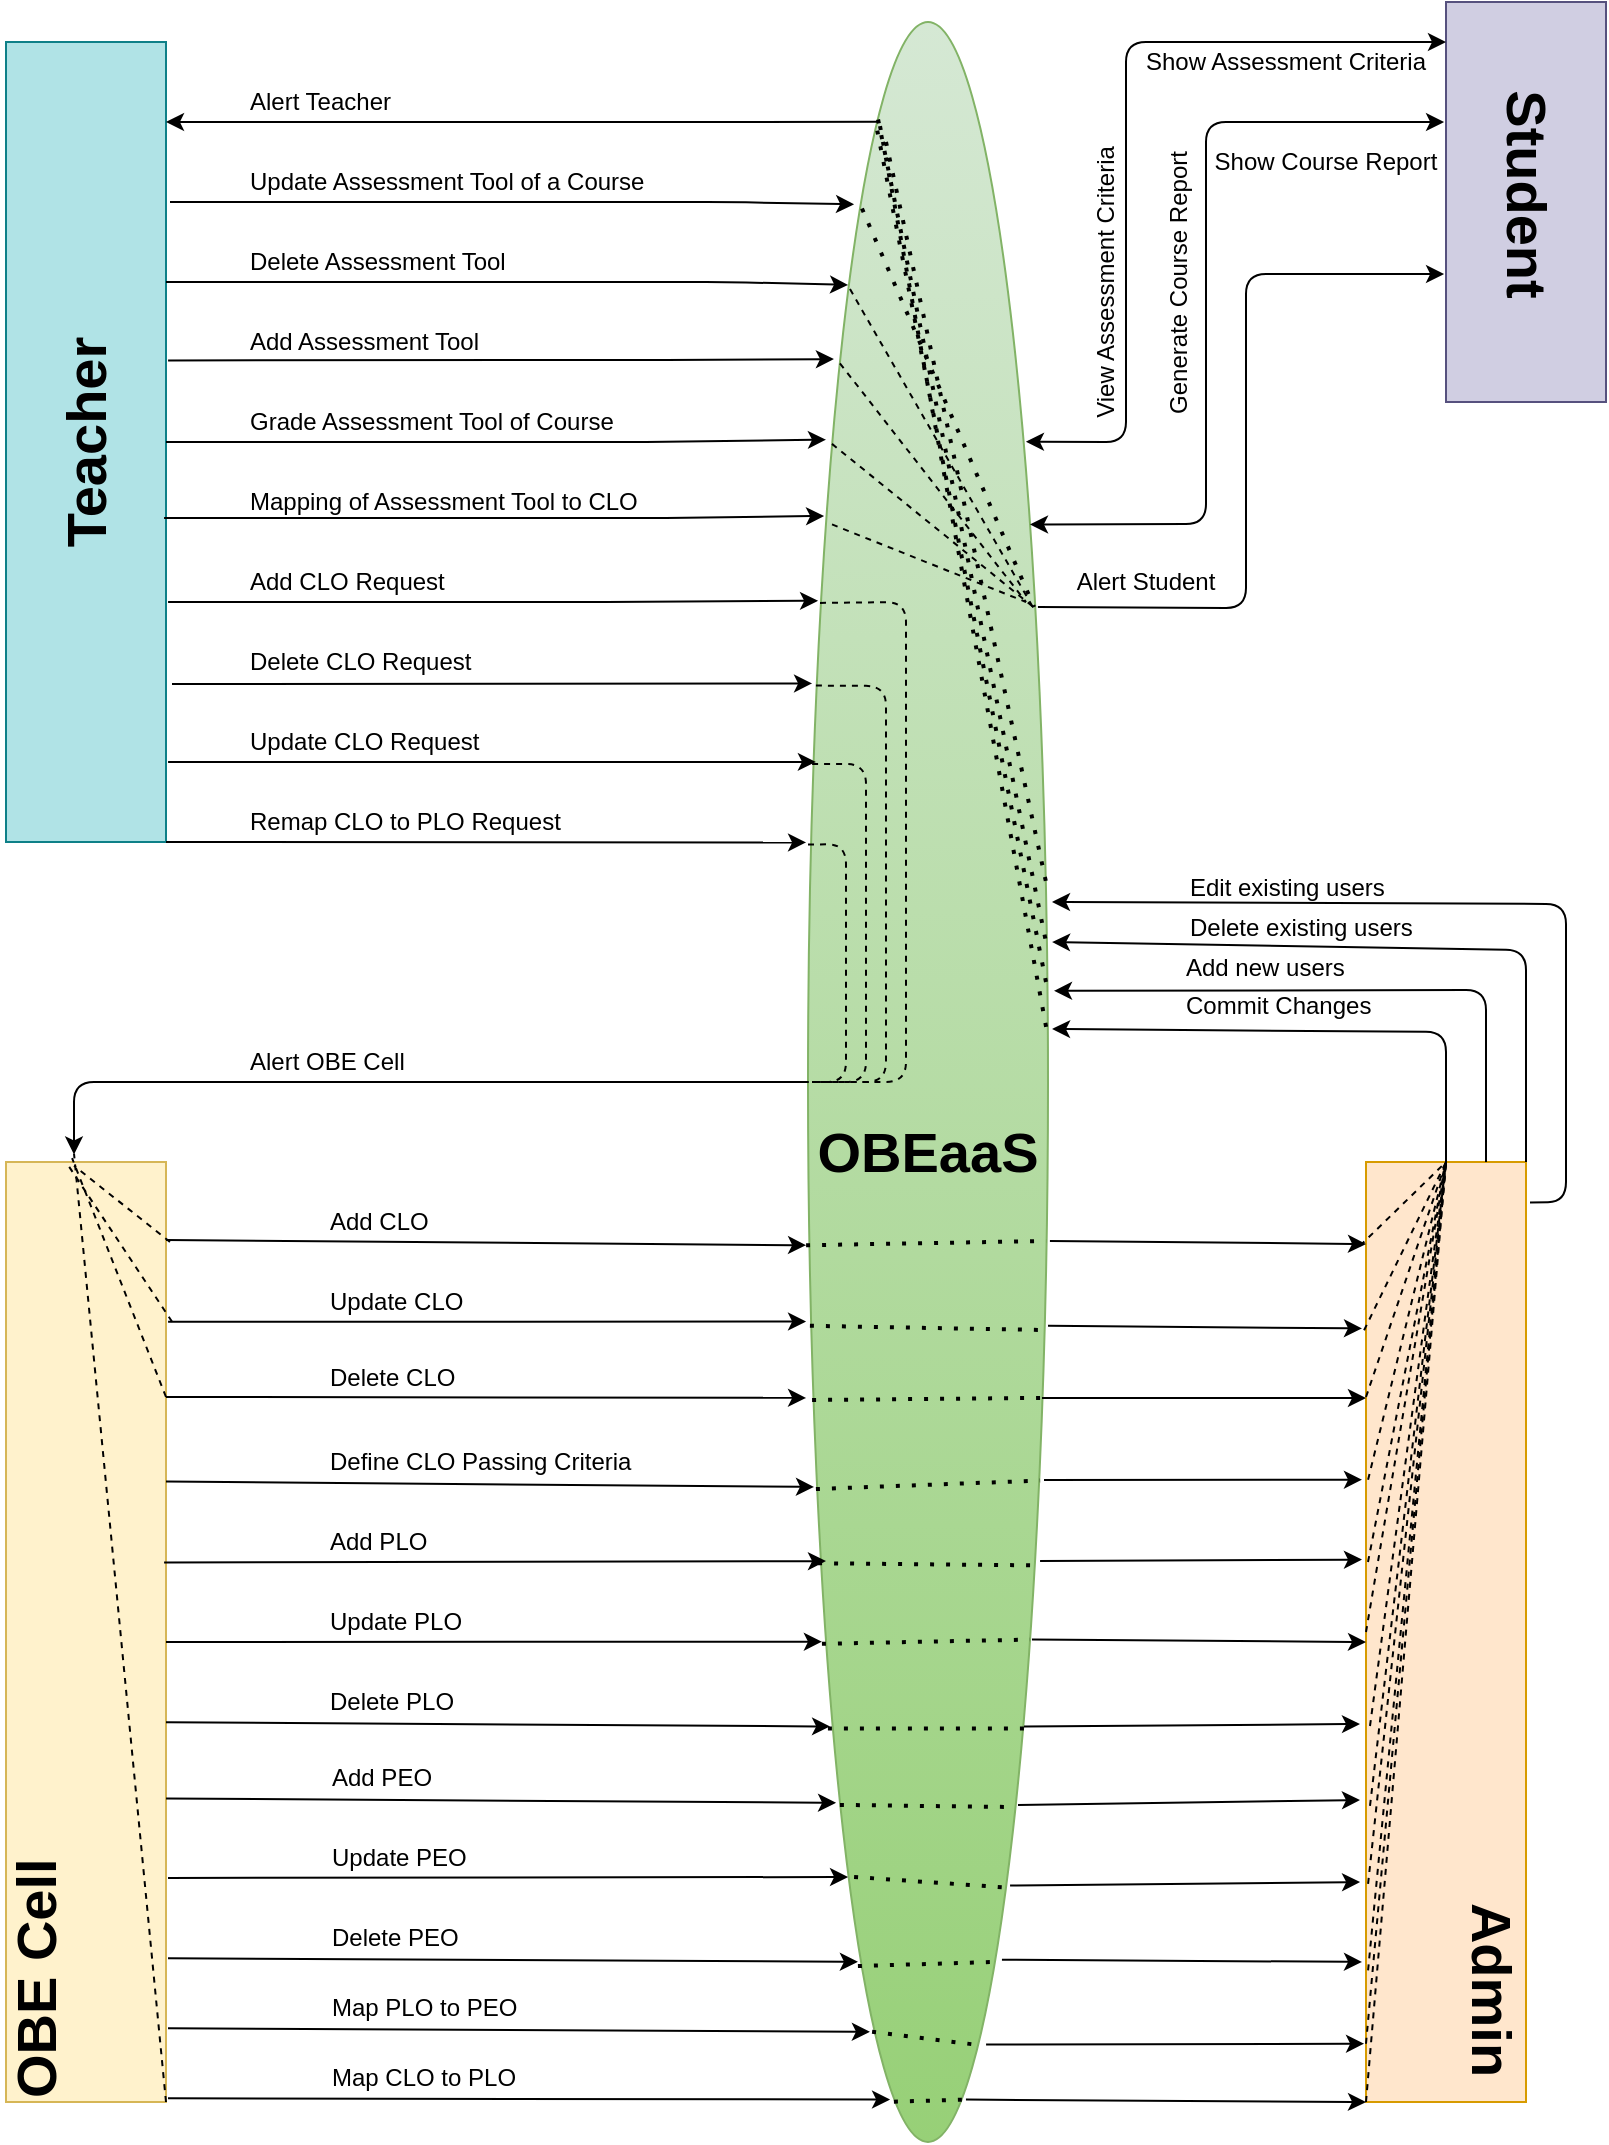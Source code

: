 <mxfile version="14.1.1" type="device"><diagram id="ugvxoxBC-nwobpHfImpX" name="Page-1"><mxGraphModel dx="868" dy="520" grid="1" gridSize="10" guides="1" tooltips="1" connect="1" arrows="1" fold="1" page="1" pageScale="1" pageWidth="850" pageHeight="1100" math="0" shadow="0"><root><mxCell id="0"/><mxCell id="1" parent="0"/><mxCell id="dy1cgR0vbBjjCckqAftx-1" value="" style="ellipse;whiteSpace=wrap;html=1;fillColor=#d5e8d4;strokeColor=#82b366;gradientColor=#97d077;" vertex="1" parent="1"><mxGeometry x="441" y="30" width="120" height="1060" as="geometry"/></mxCell><mxCell id="2zP62de99zNebZlQIPy_-7" value="" style="rounded=0;whiteSpace=wrap;html=1;fillColor=#ffe6cc;strokeColor=#d79b00;" parent="1" vertex="1"><mxGeometry x="720" y="600" width="80" height="470" as="geometry"/></mxCell><mxCell id="2zP62de99zNebZlQIPy_-6" value="" style="rounded=0;whiteSpace=wrap;html=1;fillColor=#fff2cc;strokeColor=#d6b656;" parent="1" vertex="1"><mxGeometry x="40" y="600" width="80" height="470" as="geometry"/></mxCell><mxCell id="2zP62de99zNebZlQIPy_-2" value="" style="rounded=0;whiteSpace=wrap;html=1;fillColor=#b0e3e6;strokeColor=#0e8088;" parent="1" vertex="1"><mxGeometry x="40" y="40" width="80" height="400" as="geometry"/></mxCell><mxCell id="2zP62de99zNebZlQIPy_-5" value="" style="rounded=0;whiteSpace=wrap;html=1;fillColor=#d0cee2;strokeColor=#56517e;" parent="1" vertex="1"><mxGeometry x="760" y="20" width="80" height="200" as="geometry"/></mxCell><mxCell id="2zP62de99zNebZlQIPy_-8" value="" style="endArrow=classic;html=1;entryX=1;entryY=0.1;entryDx=0;entryDy=0;entryPerimeter=0;exitX=0.3;exitY=0.047;exitDx=0;exitDy=0;exitPerimeter=0;" parent="1" source="dy1cgR0vbBjjCckqAftx-1" target="2zP62de99zNebZlQIPy_-2" edge="1"><mxGeometry width="50" height="50" relative="1" as="geometry"><mxPoint x="440" y="80" as="sourcePoint"/><mxPoint x="120" y="119" as="targetPoint"/><Array as="points"><mxPoint x="400" y="80"/></Array></mxGeometry></mxCell><mxCell id="2zP62de99zNebZlQIPy_-9" value="Alert Teacher" style="text;html=1;strokeColor=none;fillColor=none;align=left;verticalAlign=middle;whiteSpace=wrap;rounded=0;" parent="1" vertex="1"><mxGeometry x="160" y="60" width="170" height="20" as="geometry"/></mxCell><mxCell id="2zP62de99zNebZlQIPy_-10" value="" style="endArrow=classic;html=1;exitX=1.013;exitY=0.398;exitDx=0;exitDy=0;exitPerimeter=0;entryX=0.108;entryY=0.159;entryDx=0;entryDy=0;entryPerimeter=0;" parent="1" source="2zP62de99zNebZlQIPy_-2" target="dy1cgR0vbBjjCckqAftx-1" edge="1"><mxGeometry width="50" height="50" relative="1" as="geometry"><mxPoint x="250" y="200" as="sourcePoint"/><mxPoint x="400" y="199" as="targetPoint"/><Array as="points"><mxPoint x="360" y="199"/></Array></mxGeometry></mxCell><mxCell id="2zP62de99zNebZlQIPy_-11" value="Grade Assessment Tool of Course" style="text;html=1;strokeColor=none;fillColor=none;align=left;verticalAlign=middle;whiteSpace=wrap;rounded=0;" parent="1" vertex="1"><mxGeometry x="160" y="220" width="210" height="20" as="geometry"/></mxCell><mxCell id="2zP62de99zNebZlQIPy_-12" value="" style="endArrow=classic;html=1;exitX=1;exitY=0.5;exitDx=0;exitDy=0;entryX=0.075;entryY=0.197;entryDx=0;entryDy=0;entryPerimeter=0;" parent="1" source="2zP62de99zNebZlQIPy_-2" target="dy1cgR0vbBjjCckqAftx-1" edge="1"><mxGeometry width="50" height="50" relative="1" as="geometry"><mxPoint x="270" y="220" as="sourcePoint"/><mxPoint x="400" y="240" as="targetPoint"/><Array as="points"><mxPoint x="360" y="240"/></Array></mxGeometry></mxCell><mxCell id="2zP62de99zNebZlQIPy_-13" value="Add Assessment Tool" style="text;html=1;strokeColor=none;fillColor=none;align=left;verticalAlign=middle;whiteSpace=wrap;rounded=0;" parent="1" vertex="1"><mxGeometry x="160" y="180" width="155" height="20" as="geometry"/></mxCell><mxCell id="2zP62de99zNebZlQIPy_-15" value="Mapping of Assessment Tool to CLO" style="text;html=1;strokeColor=none;fillColor=none;align=left;verticalAlign=middle;whiteSpace=wrap;rounded=0;" parent="1" vertex="1"><mxGeometry x="160" y="260" width="250" height="20" as="geometry"/></mxCell><mxCell id="2zP62de99zNebZlQIPy_-17" value="Add CLO Request" style="text;html=1;strokeColor=none;fillColor=none;align=left;verticalAlign=middle;whiteSpace=wrap;rounded=0;" parent="1" vertex="1"><mxGeometry x="160" y="300" width="150" height="20" as="geometry"/></mxCell><mxCell id="2zP62de99zNebZlQIPy_-20" value="Delete CLO Request" style="text;html=1;strokeColor=none;fillColor=none;align=left;verticalAlign=middle;whiteSpace=wrap;rounded=0;" parent="1" vertex="1"><mxGeometry x="160" y="340" width="130" height="20" as="geometry"/></mxCell><mxCell id="2zP62de99zNebZlQIPy_-22" value="Update CLO Request" style="text;html=1;strokeColor=none;fillColor=none;align=left;verticalAlign=middle;whiteSpace=wrap;rounded=0;" parent="1" vertex="1"><mxGeometry x="160" y="380" width="120" height="20" as="geometry"/></mxCell><mxCell id="2zP62de99zNebZlQIPy_-23" value="" style="endArrow=classic;html=1;exitX=1.013;exitY=0.9;exitDx=0;exitDy=0;exitPerimeter=0;entryX=0.033;entryY=0.349;entryDx=0;entryDy=0;entryPerimeter=0;" parent="1" source="2zP62de99zNebZlQIPy_-2" target="dy1cgR0vbBjjCckqAftx-1" edge="1"><mxGeometry width="50" height="50" relative="1" as="geometry"><mxPoint x="260" y="450" as="sourcePoint"/><mxPoint x="362" y="400" as="targetPoint"/></mxGeometry></mxCell><mxCell id="2zP62de99zNebZlQIPy_-25" value="" style="endArrow=classic;html=1;entryX=0.017;entryY=0.312;entryDx=0;entryDy=0;entryPerimeter=0;" parent="1" target="dy1cgR0vbBjjCckqAftx-1" edge="1"><mxGeometry width="50" height="50" relative="1" as="geometry"><mxPoint x="123" y="361" as="sourcePoint"/><mxPoint x="370" y="361" as="targetPoint"/></mxGeometry></mxCell><mxCell id="2zP62de99zNebZlQIPy_-27" value="" style="endArrow=classic;html=1;exitX=1.013;exitY=0.7;exitDx=0;exitDy=0;exitPerimeter=0;entryX=0.042;entryY=0.273;entryDx=0;entryDy=0;entryPerimeter=0;" parent="1" source="2zP62de99zNebZlQIPy_-2" target="dy1cgR0vbBjjCckqAftx-1" edge="1"><mxGeometry width="50" height="50" relative="1" as="geometry"><mxPoint x="220" y="300" as="sourcePoint"/><mxPoint x="270" y="250" as="targetPoint"/><Array as="points"><mxPoint x="330" y="320"/></Array></mxGeometry></mxCell><mxCell id="2zP62de99zNebZlQIPy_-28" value="" style="endArrow=classic;html=1;exitX=0.988;exitY=0.595;exitDx=0;exitDy=0;exitPerimeter=0;entryX=0.067;entryY=0.233;entryDx=0;entryDy=0;entryPerimeter=0;" parent="1" source="2zP62de99zNebZlQIPy_-2" target="dy1cgR0vbBjjCckqAftx-1" edge="1"><mxGeometry width="50" height="50" relative="1" as="geometry"><mxPoint x="190" y="270" as="sourcePoint"/><mxPoint x="480" y="320" as="targetPoint"/><Array as="points"><mxPoint x="370" y="278"/></Array></mxGeometry></mxCell><mxCell id="2zP62de99zNebZlQIPy_-32" value="Show Assessment Criteria" style="text;html=1;strokeColor=none;fillColor=none;align=center;verticalAlign=middle;whiteSpace=wrap;rounded=0;rotation=0;" parent="1" vertex="1"><mxGeometry x="600" y="40" width="160" height="20" as="geometry"/></mxCell><mxCell id="2zP62de99zNebZlQIPy_-33" value="View Assessment Criteria" style="text;html=1;strokeColor=none;fillColor=none;align=center;verticalAlign=middle;whiteSpace=wrap;rounded=0;rotation=-90;" parent="1" vertex="1"><mxGeometry x="510" y="150" width="160" height="20" as="geometry"/></mxCell><mxCell id="2zP62de99zNebZlQIPy_-41" value="" style="endArrow=classic;startArrow=classic;html=1;entryX=-0.012;entryY=0.3;entryDx=0;entryDy=0;entryPerimeter=0;exitX=0.925;exitY=0.237;exitDx=0;exitDy=0;exitPerimeter=0;" parent="1" source="dy1cgR0vbBjjCckqAftx-1" target="2zP62de99zNebZlQIPy_-5" edge="1"><mxGeometry width="50" height="50" relative="1" as="geometry"><mxPoint x="610" y="80" as="sourcePoint"/><mxPoint x="740" y="170" as="targetPoint"/><Array as="points"><mxPoint x="640" y="281"/><mxPoint x="640" y="80"/></Array></mxGeometry></mxCell><mxCell id="2zP62de99zNebZlQIPy_-42" value="Generate Course Report" style="text;html=1;strokeColor=none;fillColor=none;align=center;verticalAlign=middle;whiteSpace=wrap;rounded=0;rotation=-90;" parent="1" vertex="1"><mxGeometry x="546.25" y="150" width="160" height="20" as="geometry"/></mxCell><mxCell id="2zP62de99zNebZlQIPy_-43" value="Show Course Report" style="text;html=1;strokeColor=none;fillColor=none;align=center;verticalAlign=middle;whiteSpace=wrap;rounded=0;rotation=0;" parent="1" vertex="1"><mxGeometry x="640" y="90" width="120" height="20" as="geometry"/></mxCell><mxCell id="2zP62de99zNebZlQIPy_-44" value="" style="endArrow=classic;html=1;entryX=-0.012;entryY=0.68;entryDx=0;entryDy=0;entryPerimeter=0;exitX=0.958;exitY=0.276;exitDx=0;exitDy=0;exitPerimeter=0;" parent="1" source="dy1cgR0vbBjjCckqAftx-1" target="2zP62de99zNebZlQIPy_-5" edge="1"><mxGeometry width="50" height="50" relative="1" as="geometry"><mxPoint x="640" y="156" as="sourcePoint"/><mxPoint x="770" y="430" as="targetPoint"/><Array as="points"><mxPoint x="660" y="323"/><mxPoint x="660" y="156"/><mxPoint x="680" y="156"/></Array></mxGeometry></mxCell><mxCell id="2zP62de99zNebZlQIPy_-45" value="Alert Student" style="text;html=1;strokeColor=none;fillColor=none;align=center;verticalAlign=middle;whiteSpace=wrap;rounded=0;rotation=0;" parent="1" vertex="1"><mxGeometry x="570" y="300" width="80" height="20" as="geometry"/></mxCell><mxCell id="2zP62de99zNebZlQIPy_-46" value="" style="endArrow=classic;html=1;entryX=0.425;entryY=-0.008;entryDx=0;entryDy=0;entryPerimeter=0;" parent="1" target="2zP62de99zNebZlQIPy_-6" edge="1"><mxGeometry width="50" height="50" relative="1" as="geometry"><mxPoint x="440" y="560" as="sourcePoint"/><mxPoint x="240" y="510" as="targetPoint"/><Array as="points"><mxPoint x="74" y="560"/></Array></mxGeometry></mxCell><mxCell id="2zP62de99zNebZlQIPy_-47" value="Alert OBE Cell" style="text;html=1;strokeColor=none;fillColor=none;align=left;verticalAlign=middle;whiteSpace=wrap;rounded=0;" parent="1" vertex="1"><mxGeometry x="160" y="540" width="110" height="20" as="geometry"/></mxCell><mxCell id="2zP62de99zNebZlQIPy_-48" value="" style="endArrow=classic;html=1;exitX=0.5;exitY=0;exitDx=0;exitDy=0;entryX=1.017;entryY=0.475;entryDx=0;entryDy=0;entryPerimeter=0;" parent="1" source="2zP62de99zNebZlQIPy_-7" target="dy1cgR0vbBjjCckqAftx-1" edge="1"><mxGeometry width="50" height="50" relative="1" as="geometry"><mxPoint x="760" y="559" as="sourcePoint"/><mxPoint x="610" y="535" as="targetPoint"/><Array as="points"><mxPoint x="760" y="535"/></Array></mxGeometry></mxCell><mxCell id="2zP62de99zNebZlQIPy_-49" value="Commit Changes" style="text;html=1;strokeColor=none;fillColor=none;align=left;verticalAlign=middle;whiteSpace=wrap;rounded=0;" parent="1" vertex="1"><mxGeometry x="628" y="514" width="100" height="16" as="geometry"/></mxCell><mxCell id="2zP62de99zNebZlQIPy_-50" value="" style="endArrow=classic;html=1;exitX=1;exitY=0.083;exitDx=0;exitDy=0;exitPerimeter=0;entryX=-0.008;entryY=0.577;entryDx=0;entryDy=0;entryPerimeter=0;" parent="1" source="2zP62de99zNebZlQIPy_-6" target="dy1cgR0vbBjjCckqAftx-1" edge="1"><mxGeometry width="50" height="50" relative="1" as="geometry"><mxPoint x="230" y="720" as="sourcePoint"/><mxPoint x="280" y="670" as="targetPoint"/></mxGeometry></mxCell><mxCell id="2zP62de99zNebZlQIPy_-51" value="Add CLO" style="text;html=1;strokeColor=none;fillColor=none;align=left;verticalAlign=middle;whiteSpace=wrap;rounded=0;" parent="1" vertex="1"><mxGeometry x="200" y="620" width="130" height="20" as="geometry"/></mxCell><mxCell id="2zP62de99zNebZlQIPy_-52" value="" style="endArrow=classic;html=1;exitX=1.013;exitY=0.17;exitDx=0;exitDy=0;exitPerimeter=0;entryX=-0.008;entryY=0.613;entryDx=0;entryDy=0;entryPerimeter=0;" parent="1" source="2zP62de99zNebZlQIPy_-6" target="dy1cgR0vbBjjCckqAftx-1" edge="1"><mxGeometry width="50" height="50" relative="1" as="geometry"><mxPoint x="260" y="740" as="sourcePoint"/><mxPoint x="310" y="690" as="targetPoint"/></mxGeometry></mxCell><mxCell id="2zP62de99zNebZlQIPy_-53" value="Update CLO" style="text;html=1;strokeColor=none;fillColor=none;align=left;verticalAlign=middle;whiteSpace=wrap;rounded=0;" parent="1" vertex="1"><mxGeometry x="200" y="660" width="130" height="20" as="geometry"/></mxCell><mxCell id="2zP62de99zNebZlQIPy_-54" value="" style="endArrow=classic;html=1;exitX=1;exitY=0.25;exitDx=0;exitDy=0;entryX=-0.008;entryY=0.649;entryDx=0;entryDy=0;entryPerimeter=0;" parent="1" source="2zP62de99zNebZlQIPy_-6" target="dy1cgR0vbBjjCckqAftx-1" edge="1"><mxGeometry width="50" height="50" relative="1" as="geometry"><mxPoint x="180" y="780" as="sourcePoint"/><mxPoint x="230" y="730" as="targetPoint"/></mxGeometry></mxCell><mxCell id="2zP62de99zNebZlQIPy_-55" value="Delete CLO" style="text;html=1;strokeColor=none;fillColor=none;align=left;verticalAlign=middle;whiteSpace=wrap;rounded=0;" parent="1" vertex="1"><mxGeometry x="200" y="698" width="130" height="20" as="geometry"/></mxCell><mxCell id="2zP62de99zNebZlQIPy_-56" value="" style="endArrow=classic;html=1;exitX=1;exitY=0.34;exitDx=0;exitDy=0;exitPerimeter=0;entryX=0.025;entryY=0.691;entryDx=0;entryDy=0;entryPerimeter=0;" parent="1" source="2zP62de99zNebZlQIPy_-6" target="dy1cgR0vbBjjCckqAftx-1" edge="1"><mxGeometry width="50" height="50" relative="1" as="geometry"><mxPoint x="270" y="840" as="sourcePoint"/><mxPoint x="320" y="790" as="targetPoint"/></mxGeometry></mxCell><mxCell id="2zP62de99zNebZlQIPy_-57" value="Define CLO Passing Criteria&amp;nbsp;" style="text;html=1;strokeColor=none;fillColor=none;align=left;verticalAlign=middle;whiteSpace=wrap;rounded=0;" parent="1" vertex="1"><mxGeometry x="200" y="740" width="210" height="20" as="geometry"/></mxCell><mxCell id="2zP62de99zNebZlQIPy_-58" value="" style="endArrow=classic;html=1;exitX=0.988;exitY=0.426;exitDx=0;exitDy=0;exitPerimeter=0;entryX=0.075;entryY=0.726;entryDx=0;entryDy=0;entryPerimeter=0;" parent="1" source="2zP62de99zNebZlQIPy_-6" target="dy1cgR0vbBjjCckqAftx-1" edge="1"><mxGeometry width="50" height="50" relative="1" as="geometry"><mxPoint x="250" y="890" as="sourcePoint"/><mxPoint x="300" y="840" as="targetPoint"/></mxGeometry></mxCell><mxCell id="2zP62de99zNebZlQIPy_-59" value="Add PLO&amp;nbsp;" style="text;html=1;strokeColor=none;fillColor=none;align=left;verticalAlign=middle;whiteSpace=wrap;rounded=0;" parent="1" vertex="1"><mxGeometry x="200" y="780" width="210" height="20" as="geometry"/></mxCell><mxCell id="2zP62de99zNebZlQIPy_-60" value="" style="endArrow=classic;html=1;exitX=1;exitY=0.5;exitDx=0;exitDy=0;entryX=0.058;entryY=0.764;entryDx=0;entryDy=0;entryPerimeter=0;" parent="1" edge="1" target="dy1cgR0vbBjjCckqAftx-1"><mxGeometry width="50" height="50" relative="1" as="geometry"><mxPoint x="120" y="840" as="sourcePoint"/><mxPoint x="720" y="840" as="targetPoint"/></mxGeometry></mxCell><mxCell id="2zP62de99zNebZlQIPy_-61" value="Update PLO&amp;nbsp;" style="text;html=1;strokeColor=none;fillColor=none;align=left;verticalAlign=middle;whiteSpace=wrap;rounded=0;" parent="1" vertex="1"><mxGeometry x="200" y="820" width="210" height="20" as="geometry"/></mxCell><mxCell id="2zP62de99zNebZlQIPy_-62" value="" style="endArrow=classic;html=1;exitX=1;exitY=0.596;exitDx=0;exitDy=0;exitPerimeter=0;entryX=0.092;entryY=0.804;entryDx=0;entryDy=0;entryPerimeter=0;" parent="1" source="2zP62de99zNebZlQIPy_-6" target="dy1cgR0vbBjjCckqAftx-1" edge="1"><mxGeometry width="50" height="50" relative="1" as="geometry"><mxPoint x="300" y="950" as="sourcePoint"/><mxPoint x="350" y="900" as="targetPoint"/></mxGeometry></mxCell><mxCell id="2zP62de99zNebZlQIPy_-63" value="Delete PLO&amp;nbsp;" style="text;html=1;strokeColor=none;fillColor=none;align=left;verticalAlign=middle;whiteSpace=wrap;rounded=0;" parent="1" vertex="1"><mxGeometry x="200" y="860" width="210" height="20" as="geometry"/></mxCell><mxCell id="2zP62de99zNebZlQIPy_-64" value="" style="endArrow=classic;html=1;exitX=0.988;exitY=0.426;exitDx=0;exitDy=0;exitPerimeter=0;entryX=0.117;entryY=0.84;entryDx=0;entryDy=0;entryPerimeter=0;" parent="1" edge="1" target="dy1cgR0vbBjjCckqAftx-1"><mxGeometry width="50" height="50" relative="1" as="geometry"><mxPoint x="120.04" y="918.22" as="sourcePoint"/><mxPoint x="721" y="918.22" as="targetPoint"/></mxGeometry></mxCell><mxCell id="2zP62de99zNebZlQIPy_-65" value="Add PEO&amp;nbsp;" style="text;html=1;strokeColor=none;fillColor=none;align=left;verticalAlign=middle;whiteSpace=wrap;rounded=0;" parent="1" vertex="1"><mxGeometry x="201" y="898" width="210" height="20" as="geometry"/></mxCell><mxCell id="2zP62de99zNebZlQIPy_-66" value="" style="endArrow=classic;html=1;exitX=1;exitY=0.5;exitDx=0;exitDy=0;entryX=0.167;entryY=0.875;entryDx=0;entryDy=0;entryPerimeter=0;" parent="1" edge="1" target="dy1cgR0vbBjjCckqAftx-1"><mxGeometry width="50" height="50" relative="1" as="geometry"><mxPoint x="121" y="958" as="sourcePoint"/><mxPoint x="721" y="958" as="targetPoint"/></mxGeometry></mxCell><mxCell id="2zP62de99zNebZlQIPy_-67" value="Update PEO&amp;nbsp;" style="text;html=1;strokeColor=none;fillColor=none;align=left;verticalAlign=middle;whiteSpace=wrap;rounded=0;" parent="1" vertex="1"><mxGeometry x="201" y="938" width="210" height="20" as="geometry"/></mxCell><mxCell id="2zP62de99zNebZlQIPy_-68" value="" style="endArrow=classic;html=1;exitX=1;exitY=0.596;exitDx=0;exitDy=0;exitPerimeter=0;entryX=0.208;entryY=0.915;entryDx=0;entryDy=0;entryPerimeter=0;" parent="1" edge="1" target="dy1cgR0vbBjjCckqAftx-1"><mxGeometry width="50" height="50" relative="1" as="geometry"><mxPoint x="121" y="998.12" as="sourcePoint"/><mxPoint x="721" y="998.12" as="targetPoint"/></mxGeometry></mxCell><mxCell id="2zP62de99zNebZlQIPy_-69" value="Delete PEO&amp;nbsp;" style="text;html=1;strokeColor=none;fillColor=none;align=left;verticalAlign=middle;whiteSpace=wrap;rounded=0;" parent="1" vertex="1"><mxGeometry x="201" y="978" width="210" height="20" as="geometry"/></mxCell><mxCell id="2zP62de99zNebZlQIPy_-70" value="" style="endArrow=classic;html=1;exitX=1;exitY=0.596;exitDx=0;exitDy=0;exitPerimeter=0;entryX=0.258;entryY=0.948;entryDx=0;entryDy=0;entryPerimeter=0;" parent="1" edge="1" target="dy1cgR0vbBjjCckqAftx-1"><mxGeometry width="50" height="50" relative="1" as="geometry"><mxPoint x="121" y="1033.12" as="sourcePoint"/><mxPoint x="721" y="1033.12" as="targetPoint"/></mxGeometry></mxCell><mxCell id="2zP62de99zNebZlQIPy_-71" value="Map PLO to PEO&amp;nbsp;" style="text;html=1;strokeColor=none;fillColor=none;align=left;verticalAlign=middle;whiteSpace=wrap;rounded=0;" parent="1" vertex="1"><mxGeometry x="201" y="1013" width="210" height="20" as="geometry"/></mxCell><mxCell id="2zP62de99zNebZlQIPy_-72" value="" style="endArrow=classic;html=1;exitX=1;exitY=0.596;exitDx=0;exitDy=0;exitPerimeter=0;entryX=0.342;entryY=0.98;entryDx=0;entryDy=0;entryPerimeter=0;" parent="1" edge="1" target="dy1cgR0vbBjjCckqAftx-1"><mxGeometry width="50" height="50" relative="1" as="geometry"><mxPoint x="121" y="1068.12" as="sourcePoint"/><mxPoint x="721" y="1068.12" as="targetPoint"/></mxGeometry></mxCell><mxCell id="2zP62de99zNebZlQIPy_-73" value="Map CLO to PLO&amp;nbsp;" style="text;html=1;strokeColor=none;fillColor=none;align=left;verticalAlign=middle;whiteSpace=wrap;rounded=0;" parent="1" vertex="1"><mxGeometry x="201" y="1048" width="210" height="20" as="geometry"/></mxCell><mxCell id="2zP62de99zNebZlQIPy_-81" value="" style="endArrow=none;dashed=1;html=1;entryX=0.425;entryY=0.004;entryDx=0;entryDy=0;entryPerimeter=0;exitX=1.025;exitY=0.085;exitDx=0;exitDy=0;exitPerimeter=0;" parent="1" source="2zP62de99zNebZlQIPy_-6" target="2zP62de99zNebZlQIPy_-6" edge="1"><mxGeometry width="50" height="50" relative="1" as="geometry"><mxPoint x="50" y="720" as="sourcePoint"/><mxPoint x="100" y="670" as="targetPoint"/></mxGeometry></mxCell><mxCell id="2zP62de99zNebZlQIPy_-83" value="" style="endArrow=none;dashed=1;html=1;exitX=1.038;exitY=0.17;exitDx=0;exitDy=0;exitPerimeter=0;" parent="1" source="2zP62de99zNebZlQIPy_-6" edge="1"><mxGeometry width="50" height="50" relative="1" as="geometry"><mxPoint x="50" y="720" as="sourcePoint"/><mxPoint x="70" y="600" as="targetPoint"/></mxGeometry></mxCell><mxCell id="2zP62de99zNebZlQIPy_-84" value="" style="endArrow=none;dashed=1;html=1;entryX=0.413;entryY=-0.004;entryDx=0;entryDy=0;entryPerimeter=0;exitX=1;exitY=0.25;exitDx=0;exitDy=0;" parent="1" source="2zP62de99zNebZlQIPy_-6" target="2zP62de99zNebZlQIPy_-6" edge="1"><mxGeometry width="50" height="50" relative="1" as="geometry"><mxPoint x="60" y="750" as="sourcePoint"/><mxPoint x="110" y="700" as="targetPoint"/></mxGeometry></mxCell><mxCell id="2zP62de99zNebZlQIPy_-86" value="Remap CLO to PLO Request" style="text;html=1;strokeColor=none;fillColor=none;align=left;verticalAlign=middle;whiteSpace=wrap;rounded=0;" parent="1" vertex="1"><mxGeometry x="160" y="420" width="190" height="20" as="geometry"/></mxCell><mxCell id="2zP62de99zNebZlQIPy_-92" value="" style="endArrow=none;dashed=1;html=1;entryX=0.425;entryY=-0.009;entryDx=0;entryDy=0;entryPerimeter=0;exitX=1;exitY=1;exitDx=0;exitDy=0;" parent="1" source="2zP62de99zNebZlQIPy_-6" target="2zP62de99zNebZlQIPy_-6" edge="1"><mxGeometry width="50" height="50" relative="1" as="geometry"><mxPoint x="60" y="830" as="sourcePoint"/><mxPoint x="110" y="780" as="targetPoint"/></mxGeometry></mxCell><mxCell id="2zP62de99zNebZlQIPy_-110" value="&lt;b&gt;&lt;font style=&quot;font-size: 28px&quot;&gt;OBEaaS&lt;/font&gt;&lt;/b&gt;" style="text;html=1;strokeColor=none;fillColor=none;align=center;verticalAlign=middle;whiteSpace=wrap;rounded=0;" parent="1" vertex="1"><mxGeometry x="451" y="580" width="100" height="30" as="geometry"/></mxCell><mxCell id="2zP62de99zNebZlQIPy_-111" value="&lt;b&gt;&lt;font style=&quot;font-size: 28px&quot;&gt;Teacher&lt;/font&gt;&lt;/b&gt;" style="text;html=1;strokeColor=none;fillColor=none;align=center;verticalAlign=middle;whiteSpace=wrap;rounded=0;rotation=-90;" parent="1" vertex="1"><mxGeometry x="-115" y="225" width="390" height="30" as="geometry"/></mxCell><mxCell id="2zP62de99zNebZlQIPy_-112" value="&lt;b&gt;&lt;font style=&quot;font-size: 28px&quot;&gt;OBE Cell&lt;/font&gt;&lt;/b&gt;" style="text;html=1;strokeColor=none;fillColor=none;align=left;verticalAlign=middle;whiteSpace=wrap;rounded=0;rotation=-90;" parent="1" vertex="1"><mxGeometry x="-12.5" y="987.5" width="135" height="30" as="geometry"/></mxCell><mxCell id="2zP62de99zNebZlQIPy_-113" value="&lt;b&gt;&lt;font style=&quot;font-size: 28px&quot;&gt;Admin&lt;/font&gt;&lt;/b&gt;" style="text;html=1;strokeColor=none;fillColor=none;align=center;verticalAlign=middle;whiteSpace=wrap;rounded=0;rotation=90;" parent="1" vertex="1"><mxGeometry x="728" y="998" width="110" height="32" as="geometry"/></mxCell><mxCell id="2zP62de99zNebZlQIPy_-114" value="&lt;span style=&quot;font-size: 28px&quot;&gt;&lt;b&gt;Student&lt;/b&gt;&lt;/span&gt;" style="text;html=1;strokeColor=none;fillColor=none;align=center;verticalAlign=middle;whiteSpace=wrap;rounded=0;rotation=90;" parent="1" vertex="1"><mxGeometry x="706.25" y="100.25" width="187.5" height="32" as="geometry"/></mxCell><mxCell id="6NyqFwI9UC_-9pfmBVxk-1" value="" style="endArrow=classic;html=1;exitX=0.75;exitY=0;exitDx=0;exitDy=0;entryX=1.025;entryY=0.457;entryDx=0;entryDy=0;entryPerimeter=0;" parent="1" source="2zP62de99zNebZlQIPy_-7" target="dy1cgR0vbBjjCckqAftx-1" edge="1"><mxGeometry width="50" height="50" relative="1" as="geometry"><mxPoint x="780" y="500" as="sourcePoint"/><mxPoint x="610" y="514" as="targetPoint"/><Array as="points"><mxPoint x="780" y="514"/></Array></mxGeometry></mxCell><mxCell id="6NyqFwI9UC_-9pfmBVxk-2" value="Add new users" style="text;html=1;strokeColor=none;fillColor=none;align=left;verticalAlign=middle;whiteSpace=wrap;rounded=0;" parent="1" vertex="1"><mxGeometry x="628" y="493" width="100" height="20" as="geometry"/></mxCell><mxCell id="6NyqFwI9UC_-9pfmBVxk-4" value="" style="endArrow=classic;html=1;entryX=1.017;entryY=0.434;entryDx=0;entryDy=0;entryPerimeter=0;exitX=1;exitY=0;exitDx=0;exitDy=0;" parent="1" source="2zP62de99zNebZlQIPy_-7" target="dy1cgR0vbBjjCckqAftx-1" edge="1"><mxGeometry width="50" height="50" relative="1" as="geometry"><mxPoint x="740" y="470" as="sourcePoint"/><mxPoint x="790" y="420" as="targetPoint"/><Array as="points"><mxPoint x="800" y="494"/></Array></mxGeometry></mxCell><mxCell id="6NyqFwI9UC_-9pfmBVxk-7" value="Delete existing users" style="text;html=1;strokeColor=none;fillColor=none;align=left;verticalAlign=middle;whiteSpace=wrap;rounded=0;" parent="1" vertex="1"><mxGeometry x="630" y="473" width="132" height="20" as="geometry"/></mxCell><mxCell id="6NyqFwI9UC_-9pfmBVxk-8" value="" style="endArrow=classic;html=1;exitX=1.025;exitY=0.043;exitDx=0;exitDy=0;exitPerimeter=0;" parent="1" source="2zP62de99zNebZlQIPy_-7" edge="1"><mxGeometry width="50" height="50" relative="1" as="geometry"><mxPoint x="780" y="460" as="sourcePoint"/><mxPoint x="563" y="470" as="targetPoint"/><Array as="points"><mxPoint x="820" y="620"/><mxPoint x="820" y="471"/></Array></mxGeometry></mxCell><mxCell id="6NyqFwI9UC_-9pfmBVxk-9" value="Edit existing users" style="text;html=1;strokeColor=none;fillColor=none;align=left;verticalAlign=middle;whiteSpace=wrap;rounded=0;" parent="1" vertex="1"><mxGeometry x="630" y="453" width="132" height="20" as="geometry"/></mxCell><mxCell id="NCEp64LCalxvKSTCWtns-2" value="" style="endArrow=classic;html=1;exitX=1;exitY=0.3;exitDx=0;exitDy=0;exitPerimeter=0;entryX=0.167;entryY=0.124;entryDx=0;entryDy=0;entryPerimeter=0;" parent="1" source="2zP62de99zNebZlQIPy_-2" target="dy1cgR0vbBjjCckqAftx-1" edge="1"><mxGeometry width="50" height="50" relative="1" as="geometry"><mxPoint x="210" y="150" as="sourcePoint"/><mxPoint x="440" y="160" as="targetPoint"/><Array as="points"><mxPoint x="400" y="160"/></Array></mxGeometry></mxCell><mxCell id="NCEp64LCalxvKSTCWtns-3" value="" style="endArrow=classic;html=1;exitX=1.025;exitY=0.2;exitDx=0;exitDy=0;exitPerimeter=0;entryX=0.192;entryY=0.086;entryDx=0;entryDy=0;entryPerimeter=0;" parent="1" source="2zP62de99zNebZlQIPy_-2" target="dy1cgR0vbBjjCckqAftx-1" edge="1"><mxGeometry width="50" height="50" relative="1" as="geometry"><mxPoint x="290" y="150" as="sourcePoint"/><mxPoint x="340" y="100" as="targetPoint"/><Array as="points"><mxPoint x="400" y="120"/></Array></mxGeometry></mxCell><mxCell id="NCEp64LCalxvKSTCWtns-6" value="Delete Assessment Tool" style="text;html=1;strokeColor=none;fillColor=none;align=left;verticalAlign=middle;whiteSpace=wrap;rounded=0;" parent="1" vertex="1"><mxGeometry x="160" y="140" width="155" height="20" as="geometry"/></mxCell><mxCell id="NCEp64LCalxvKSTCWtns-9" value="Update Assessment Tool of a Course" style="text;html=1;strokeColor=none;fillColor=none;align=left;verticalAlign=middle;whiteSpace=wrap;rounded=0;" parent="1" vertex="1"><mxGeometry x="160" y="100.25" width="300" height="20.25" as="geometry"/></mxCell><mxCell id="dy1cgR0vbBjjCckqAftx-3" value="" style="endArrow=classic;html=1;exitX=1;exitY=1;exitDx=0;exitDy=0;entryX=-0.008;entryY=0.387;entryDx=0;entryDy=0;entryPerimeter=0;" edge="1" parent="1" source="2zP62de99zNebZlQIPy_-2" target="dy1cgR0vbBjjCckqAftx-1"><mxGeometry width="50" height="50" relative="1" as="geometry"><mxPoint x="230" y="460" as="sourcePoint"/><mxPoint x="280" y="410" as="targetPoint"/></mxGeometry></mxCell><mxCell id="dy1cgR0vbBjjCckqAftx-5" value="" style="endArrow=classic;startArrow=classic;html=1;entryX=1;entryY=0;entryDx=0;entryDy=0;exitX=0.908;exitY=0.198;exitDx=0;exitDy=0;exitPerimeter=0;" edge="1" parent="1" source="dy1cgR0vbBjjCckqAftx-1" target="2zP62de99zNebZlQIPy_-32"><mxGeometry width="50" height="50" relative="1" as="geometry"><mxPoint x="460" y="40" as="sourcePoint"/><mxPoint x="510" y="-10" as="targetPoint"/><Array as="points"><mxPoint x="600" y="240"/><mxPoint x="600" y="40"/></Array></mxGeometry></mxCell><mxCell id="dy1cgR0vbBjjCckqAftx-7" value="" style="endArrow=classic;html=1;exitX=1.008;exitY=0.575;exitDx=0;exitDy=0;exitPerimeter=0;" edge="1" parent="1" source="dy1cgR0vbBjjCckqAftx-1"><mxGeometry width="50" height="50" relative="1" as="geometry"><mxPoint x="630" y="700" as="sourcePoint"/><mxPoint x="720" y="641" as="targetPoint"/></mxGeometry></mxCell><mxCell id="dy1cgR0vbBjjCckqAftx-8" value="" style="endArrow=classic;html=1;exitX=1;exitY=0.615;exitDx=0;exitDy=0;exitPerimeter=0;entryX=-0.025;entryY=0.177;entryDx=0;entryDy=0;entryPerimeter=0;" edge="1" parent="1" source="dy1cgR0vbBjjCckqAftx-1" target="2zP62de99zNebZlQIPy_-7"><mxGeometry width="50" height="50" relative="1" as="geometry"><mxPoint x="620" y="740" as="sourcePoint"/><mxPoint x="670" y="690" as="targetPoint"/></mxGeometry></mxCell><mxCell id="dy1cgR0vbBjjCckqAftx-10" value="" style="endArrow=classic;html=1;" edge="1" parent="1"><mxGeometry width="50" height="50" relative="1" as="geometry"><mxPoint x="558" y="718" as="sourcePoint"/><mxPoint x="720" y="718" as="targetPoint"/></mxGeometry></mxCell><mxCell id="dy1cgR0vbBjjCckqAftx-11" value="" style="endArrow=classic;html=1;entryX=-0.025;entryY=0.338;entryDx=0;entryDy=0;entryPerimeter=0;" edge="1" parent="1" target="2zP62de99zNebZlQIPy_-7"><mxGeometry width="50" height="50" relative="1" as="geometry"><mxPoint x="559" y="759" as="sourcePoint"/><mxPoint x="670" y="810" as="targetPoint"/></mxGeometry></mxCell><mxCell id="dy1cgR0vbBjjCckqAftx-12" value="" style="endArrow=classic;html=1;exitX=0.967;exitY=0.726;exitDx=0;exitDy=0;exitPerimeter=0;entryX=-0.025;entryY=0.423;entryDx=0;entryDy=0;entryPerimeter=0;" edge="1" parent="1" source="dy1cgR0vbBjjCckqAftx-1" target="2zP62de99zNebZlQIPy_-7"><mxGeometry width="50" height="50" relative="1" as="geometry"><mxPoint x="610" y="850" as="sourcePoint"/><mxPoint x="660" y="800" as="targetPoint"/></mxGeometry></mxCell><mxCell id="dy1cgR0vbBjjCckqAftx-14" value="" style="endArrow=classic;html=1;exitX=0.933;exitY=0.763;exitDx=0;exitDy=0;exitPerimeter=0;" edge="1" parent="1" source="dy1cgR0vbBjjCckqAftx-1"><mxGeometry width="50" height="50" relative="1" as="geometry"><mxPoint x="620" y="880" as="sourcePoint"/><mxPoint x="720" y="840" as="targetPoint"/></mxGeometry></mxCell><mxCell id="dy1cgR0vbBjjCckqAftx-15" value="" style="endArrow=classic;html=1;exitX=0.9;exitY=0.804;exitDx=0;exitDy=0;exitPerimeter=0;" edge="1" parent="1" source="dy1cgR0vbBjjCckqAftx-1"><mxGeometry width="50" height="50" relative="1" as="geometry"><mxPoint x="650" y="950" as="sourcePoint"/><mxPoint x="717" y="881" as="targetPoint"/></mxGeometry></mxCell><mxCell id="dy1cgR0vbBjjCckqAftx-16" value="" style="endArrow=classic;html=1;exitX=0.875;exitY=0.841;exitDx=0;exitDy=0;exitPerimeter=0;" edge="1" parent="1" source="dy1cgR0vbBjjCckqAftx-1"><mxGeometry width="50" height="50" relative="1" as="geometry"><mxPoint x="580" y="980" as="sourcePoint"/><mxPoint x="717" y="919" as="targetPoint"/></mxGeometry></mxCell><mxCell id="dy1cgR0vbBjjCckqAftx-17" value="" style="endArrow=classic;html=1;exitX=0.842;exitY=0.879;exitDx=0;exitDy=0;exitPerimeter=0;entryX=-0.037;entryY=0.766;entryDx=0;entryDy=0;entryPerimeter=0;" edge="1" parent="1" source="dy1cgR0vbBjjCckqAftx-1" target="2zP62de99zNebZlQIPy_-7"><mxGeometry width="50" height="50" relative="1" as="geometry"><mxPoint x="580" y="1010" as="sourcePoint"/><mxPoint x="630" y="960" as="targetPoint"/></mxGeometry></mxCell><mxCell id="dy1cgR0vbBjjCckqAftx-18" value="" style="endArrow=classic;html=1;exitX=0.808;exitY=0.914;exitDx=0;exitDy=0;exitPerimeter=0;entryX=-0.025;entryY=0.851;entryDx=0;entryDy=0;entryPerimeter=0;" edge="1" parent="1" source="dy1cgR0vbBjjCckqAftx-1" target="2zP62de99zNebZlQIPy_-7"><mxGeometry width="50" height="50" relative="1" as="geometry"><mxPoint x="610" y="1060" as="sourcePoint"/><mxPoint x="660" y="1010" as="targetPoint"/></mxGeometry></mxCell><mxCell id="dy1cgR0vbBjjCckqAftx-19" value="" style="endArrow=classic;html=1;exitX=0.742;exitY=0.954;exitDx=0;exitDy=0;exitPerimeter=0;entryX=-0.012;entryY=0.938;entryDx=0;entryDy=0;entryPerimeter=0;" edge="1" parent="1" source="dy1cgR0vbBjjCckqAftx-1" target="2zP62de99zNebZlQIPy_-7"><mxGeometry width="50" height="50" relative="1" as="geometry"><mxPoint x="600" y="1060" as="sourcePoint"/><mxPoint x="650" y="1010" as="targetPoint"/></mxGeometry></mxCell><mxCell id="dy1cgR0vbBjjCckqAftx-20" value="" style="endArrow=classic;html=1;exitX=0.658;exitY=0.98;exitDx=0;exitDy=0;exitPerimeter=0;entryX=0;entryY=1;entryDx=0;entryDy=0;" edge="1" parent="1" source="dy1cgR0vbBjjCckqAftx-1" target="2zP62de99zNebZlQIPy_-7"><mxGeometry width="50" height="50" relative="1" as="geometry"><mxPoint x="570" y="1100" as="sourcePoint"/><mxPoint x="620" y="1050" as="targetPoint"/></mxGeometry></mxCell><mxCell id="dy1cgR0vbBjjCckqAftx-21" value="" style="endArrow=none;dashed=1;html=1;dashPattern=1 3;strokeWidth=2;entryX=0.992;entryY=0.575;entryDx=0;entryDy=0;entryPerimeter=0;exitX=-0.008;exitY=0.577;exitDx=0;exitDy=0;exitPerimeter=0;" edge="1" parent="1" source="dy1cgR0vbBjjCckqAftx-1" target="dy1cgR0vbBjjCckqAftx-1"><mxGeometry width="50" height="50" relative="1" as="geometry"><mxPoint x="490" y="850" as="sourcePoint"/><mxPoint x="540" y="800" as="targetPoint"/></mxGeometry></mxCell><mxCell id="dy1cgR0vbBjjCckqAftx-22" value="" style="endArrow=none;dashed=1;html=1;dashPattern=1 3;strokeWidth=2;exitX=0.008;exitY=0.615;exitDx=0;exitDy=0;exitPerimeter=0;entryX=0.992;entryY=0.617;entryDx=0;entryDy=0;entryPerimeter=0;" edge="1" parent="1" source="dy1cgR0vbBjjCckqAftx-1" target="dy1cgR0vbBjjCckqAftx-1"><mxGeometry width="50" height="50" relative="1" as="geometry"><mxPoint x="490" y="750" as="sourcePoint"/><mxPoint x="540" y="700" as="targetPoint"/></mxGeometry></mxCell><mxCell id="dy1cgR0vbBjjCckqAftx-23" value="" style="endArrow=none;dashed=1;html=1;dashPattern=1 3;strokeWidth=2;entryX=0.983;entryY=0.649;entryDx=0;entryDy=0;entryPerimeter=0;exitX=0.017;exitY=0.65;exitDx=0;exitDy=0;exitPerimeter=0;" edge="1" parent="1" source="dy1cgR0vbBjjCckqAftx-1" target="dy1cgR0vbBjjCckqAftx-1"><mxGeometry width="50" height="50" relative="1" as="geometry"><mxPoint x="480" y="770" as="sourcePoint"/><mxPoint x="530" y="720" as="targetPoint"/></mxGeometry></mxCell><mxCell id="dy1cgR0vbBjjCckqAftx-24" value="" style="endArrow=none;dashed=1;html=1;dashPattern=1 3;strokeWidth=2;exitX=0.033;exitY=0.692;exitDx=0;exitDy=0;exitPerimeter=0;entryX=0.967;entryY=0.688;entryDx=0;entryDy=0;entryPerimeter=0;" edge="1" parent="1" source="dy1cgR0vbBjjCckqAftx-1" target="dy1cgR0vbBjjCckqAftx-1"><mxGeometry width="50" height="50" relative="1" as="geometry"><mxPoint x="500" y="820" as="sourcePoint"/><mxPoint x="550" y="770" as="targetPoint"/></mxGeometry></mxCell><mxCell id="dy1cgR0vbBjjCckqAftx-25" value="" style="endArrow=none;dashed=1;html=1;dashPattern=1 3;strokeWidth=2;exitX=0.042;exitY=0.727;exitDx=0;exitDy=0;exitPerimeter=0;entryX=0.942;entryY=0.728;entryDx=0;entryDy=0;entryPerimeter=0;" edge="1" parent="1" source="dy1cgR0vbBjjCckqAftx-1" target="dy1cgR0vbBjjCckqAftx-1"><mxGeometry width="50" height="50" relative="1" as="geometry"><mxPoint x="490" y="840" as="sourcePoint"/><mxPoint x="540" y="790" as="targetPoint"/></mxGeometry></mxCell><mxCell id="dy1cgR0vbBjjCckqAftx-26" value="" style="endArrow=none;dashed=1;html=1;dashPattern=1 3;strokeWidth=2;exitX=0.058;exitY=0.765;exitDx=0;exitDy=0;exitPerimeter=0;entryX=0.925;entryY=0.763;entryDx=0;entryDy=0;entryPerimeter=0;" edge="1" parent="1" source="dy1cgR0vbBjjCckqAftx-1" target="dy1cgR0vbBjjCckqAftx-1"><mxGeometry width="50" height="50" relative="1" as="geometry"><mxPoint x="490" y="880" as="sourcePoint"/><mxPoint x="540" y="830" as="targetPoint"/></mxGeometry></mxCell><mxCell id="dy1cgR0vbBjjCckqAftx-27" value="" style="endArrow=none;dashed=1;html=1;dashPattern=1 3;strokeWidth=2;exitX=0.083;exitY=0.805;exitDx=0;exitDy=0;exitPerimeter=0;entryX=0.908;entryY=0.805;entryDx=0;entryDy=0;entryPerimeter=0;" edge="1" parent="1" source="dy1cgR0vbBjjCckqAftx-1" target="dy1cgR0vbBjjCckqAftx-1"><mxGeometry width="50" height="50" relative="1" as="geometry"><mxPoint x="470" y="920" as="sourcePoint"/><mxPoint x="520" y="870" as="targetPoint"/></mxGeometry></mxCell><mxCell id="dy1cgR0vbBjjCckqAftx-28" value="" style="endArrow=none;dashed=1;html=1;dashPattern=1 3;strokeWidth=2;exitX=0.133;exitY=0.841;exitDx=0;exitDy=0;exitPerimeter=0;entryX=0.858;entryY=0.842;entryDx=0;entryDy=0;entryPerimeter=0;" edge="1" parent="1" source="dy1cgR0vbBjjCckqAftx-1" target="dy1cgR0vbBjjCckqAftx-1"><mxGeometry width="50" height="50" relative="1" as="geometry"><mxPoint x="480" y="940" as="sourcePoint"/><mxPoint x="530" y="890" as="targetPoint"/></mxGeometry></mxCell><mxCell id="dy1cgR0vbBjjCckqAftx-29" value="" style="endArrow=none;dashed=1;html=1;dashPattern=1 3;strokeWidth=2;exitX=0.192;exitY=0.875;exitDx=0;exitDy=0;exitPerimeter=0;entryX=0.833;entryY=0.88;entryDx=0;entryDy=0;entryPerimeter=0;" edge="1" parent="1" source="dy1cgR0vbBjjCckqAftx-1" target="dy1cgR0vbBjjCckqAftx-1"><mxGeometry width="50" height="50" relative="1" as="geometry"><mxPoint x="480" y="980" as="sourcePoint"/><mxPoint x="530" y="930" as="targetPoint"/></mxGeometry></mxCell><mxCell id="dy1cgR0vbBjjCckqAftx-30" value="" style="endArrow=none;dashed=1;html=1;dashPattern=1 3;strokeWidth=2;exitX=0.208;exitY=0.917;exitDx=0;exitDy=0;exitPerimeter=0;" edge="1" parent="1" source="dy1cgR0vbBjjCckqAftx-1"><mxGeometry width="50" height="50" relative="1" as="geometry"><mxPoint x="490" y="1030" as="sourcePoint"/><mxPoint x="534" y="1000" as="targetPoint"/></mxGeometry></mxCell><mxCell id="dy1cgR0vbBjjCckqAftx-31" value="" style="endArrow=none;dashed=1;html=1;dashPattern=1 3;strokeWidth=2;exitX=0.267;exitY=0.948;exitDx=0;exitDy=0;exitPerimeter=0;entryX=0.692;entryY=0.954;entryDx=0;entryDy=0;entryPerimeter=0;" edge="1" parent="1" source="dy1cgR0vbBjjCckqAftx-1" target="dy1cgR0vbBjjCckqAftx-1"><mxGeometry width="50" height="50" relative="1" as="geometry"><mxPoint x="500" y="1070" as="sourcePoint"/><mxPoint x="550" y="1020" as="targetPoint"/></mxGeometry></mxCell><mxCell id="dy1cgR0vbBjjCckqAftx-32" value="" style="endArrow=none;dashed=1;html=1;dashPattern=1 3;strokeWidth=2;exitX=0.358;exitY=0.981;exitDx=0;exitDy=0;exitPerimeter=0;entryX=0.65;entryY=0.98;entryDx=0;entryDy=0;entryPerimeter=0;" edge="1" parent="1" source="dy1cgR0vbBjjCckqAftx-1" target="dy1cgR0vbBjjCckqAftx-1"><mxGeometry width="50" height="50" relative="1" as="geometry"><mxPoint x="560" y="1060" as="sourcePoint"/><mxPoint x="610" y="1010" as="targetPoint"/></mxGeometry></mxCell><mxCell id="dy1cgR0vbBjjCckqAftx-33" value="" style="endArrow=none;dashed=1;html=1;dashPattern=1 3;strokeWidth=2;entryX=0.3;entryY=0.049;entryDx=0;entryDy=0;entryPerimeter=0;exitX=0.992;exitY=0.474;exitDx=0;exitDy=0;exitPerimeter=0;" edge="1" parent="1" source="dy1cgR0vbBjjCckqAftx-1" target="dy1cgR0vbBjjCckqAftx-1"><mxGeometry width="50" height="50" relative="1" as="geometry"><mxPoint x="470" y="340" as="sourcePoint"/><mxPoint x="520" y="290" as="targetPoint"/></mxGeometry></mxCell><mxCell id="dy1cgR0vbBjjCckqAftx-34" value="" style="endArrow=none;dashed=1;html=1;dashPattern=1 3;strokeWidth=2;entryX=0.283;entryY=0.048;entryDx=0;entryDy=0;entryPerimeter=0;" edge="1" parent="1" target="dy1cgR0vbBjjCckqAftx-1"><mxGeometry width="50" height="50" relative="1" as="geometry"><mxPoint x="560" y="510" as="sourcePoint"/><mxPoint x="510" y="270" as="targetPoint"/></mxGeometry></mxCell><mxCell id="dy1cgR0vbBjjCckqAftx-35" value="" style="endArrow=none;dashed=1;html=1;dashPattern=1 3;strokeWidth=2;exitX=0.292;exitY=0.046;exitDx=0;exitDy=0;exitPerimeter=0;" edge="1" parent="1" source="dy1cgR0vbBjjCckqAftx-1"><mxGeometry width="50" height="50" relative="1" as="geometry"><mxPoint x="520" y="200" as="sourcePoint"/><mxPoint x="560" y="490" as="targetPoint"/></mxGeometry></mxCell><mxCell id="dy1cgR0vbBjjCckqAftx-36" value="" style="endArrow=none;dashed=1;html=1;dashPattern=1 3;strokeWidth=2;" edge="1" parent="1"><mxGeometry width="50" height="50" relative="1" as="geometry"><mxPoint x="480" y="90" as="sourcePoint"/><mxPoint x="560" y="460" as="targetPoint"/></mxGeometry></mxCell><mxCell id="dy1cgR0vbBjjCckqAftx-37" value="" style="endArrow=none;dashed=1;html=1;dashPattern=1 3;strokeWidth=2;entryX=0.942;entryY=0.276;entryDx=0;entryDy=0;entryPerimeter=0;exitX=0.225;exitY=0.088;exitDx=0;exitDy=0;exitPerimeter=0;" edge="1" parent="1" source="dy1cgR0vbBjjCckqAftx-1" target="dy1cgR0vbBjjCckqAftx-1"><mxGeometry width="50" height="50" relative="1" as="geometry"><mxPoint x="460" y="430" as="sourcePoint"/><mxPoint x="510" y="380" as="targetPoint"/></mxGeometry></mxCell><mxCell id="dy1cgR0vbBjjCckqAftx-38" value="" style="endArrow=none;dashed=1;html=1;entryX=0.942;entryY=0.277;entryDx=0;entryDy=0;entryPerimeter=0;exitX=0.175;exitY=0.126;exitDx=0;exitDy=0;exitPerimeter=0;" edge="1" parent="1" source="dy1cgR0vbBjjCckqAftx-1" target="dy1cgR0vbBjjCckqAftx-1"><mxGeometry width="50" height="50" relative="1" as="geometry"><mxPoint x="460" y="370" as="sourcePoint"/><mxPoint x="510" y="320" as="targetPoint"/></mxGeometry></mxCell><mxCell id="dy1cgR0vbBjjCckqAftx-39" value="" style="endArrow=none;dashed=1;html=1;exitX=0.133;exitY=0.161;exitDx=0;exitDy=0;exitPerimeter=0;" edge="1" parent="1" source="dy1cgR0vbBjjCckqAftx-1"><mxGeometry width="50" height="50" relative="1" as="geometry"><mxPoint x="470" y="360" as="sourcePoint"/><mxPoint x="550" y="320" as="targetPoint"/></mxGeometry></mxCell><mxCell id="dy1cgR0vbBjjCckqAftx-40" value="" style="endArrow=none;dashed=1;html=1;exitX=0.1;exitY=0.199;exitDx=0;exitDy=0;exitPerimeter=0;entryX=0.95;entryY=0.277;entryDx=0;entryDy=0;entryPerimeter=0;" edge="1" parent="1" source="dy1cgR0vbBjjCckqAftx-1" target="dy1cgR0vbBjjCckqAftx-1"><mxGeometry width="50" height="50" relative="1" as="geometry"><mxPoint x="460" y="440" as="sourcePoint"/><mxPoint x="510" y="390" as="targetPoint"/></mxGeometry></mxCell><mxCell id="dy1cgR0vbBjjCckqAftx-41" value="" style="endArrow=none;dashed=1;html=1;exitX=0.1;exitY=0.237;exitDx=0;exitDy=0;exitPerimeter=0;" edge="1" parent="1" source="dy1cgR0vbBjjCckqAftx-1"><mxGeometry width="50" height="50" relative="1" as="geometry"><mxPoint x="463" y="250.94" as="sourcePoint"/><mxPoint x="550" y="320" as="targetPoint"/></mxGeometry></mxCell><mxCell id="dy1cgR0vbBjjCckqAftx-43" value="" style="endArrow=none;dashed=1;html=1;exitX=0;exitY=0.388;exitDx=0;exitDy=0;exitPerimeter=0;entryX=0;entryY=0.5;entryDx=0;entryDy=0;" edge="1" parent="1" source="dy1cgR0vbBjjCckqAftx-1" target="dy1cgR0vbBjjCckqAftx-1"><mxGeometry width="50" height="50" relative="1" as="geometry"><mxPoint x="473" y="301.22" as="sourcePoint"/><mxPoint x="570" y="340" as="targetPoint"/><Array as="points"><mxPoint x="460" y="441"/><mxPoint x="460" y="560"/></Array></mxGeometry></mxCell><mxCell id="dy1cgR0vbBjjCckqAftx-45" value="" style="endArrow=none;dashed=1;html=1;exitX=0.017;exitY=0.35;exitDx=0;exitDy=0;exitPerimeter=0;" edge="1" parent="1" source="dy1cgR0vbBjjCckqAftx-1"><mxGeometry width="50" height="50" relative="1" as="geometry"><mxPoint x="472" y="451.28" as="sourcePoint"/><mxPoint x="443" y="560" as="targetPoint"/><Array as="points"><mxPoint x="470" y="401"/><mxPoint x="470" y="560"/></Array></mxGeometry></mxCell><mxCell id="dy1cgR0vbBjjCckqAftx-46" value="" style="endArrow=none;dashed=1;html=1;exitX=0.033;exitY=0.313;exitDx=0;exitDy=0;exitPerimeter=0;entryX=0;entryY=0.5;entryDx=0;entryDy=0;" edge="1" parent="1" source="dy1cgR0vbBjjCckqAftx-1" target="dy1cgR0vbBjjCckqAftx-1"><mxGeometry width="50" height="50" relative="1" as="geometry"><mxPoint x="453.04" y="411" as="sourcePoint"/><mxPoint x="453" y="570" as="targetPoint"/><Array as="points"><mxPoint x="480" y="362"/><mxPoint x="480" y="560"/></Array></mxGeometry></mxCell><mxCell id="dy1cgR0vbBjjCckqAftx-47" value="" style="endArrow=none;dashed=1;html=1;exitX=0.05;exitY=0.274;exitDx=0;exitDy=0;exitPerimeter=0;" edge="1" parent="1" source="dy1cgR0vbBjjCckqAftx-1"><mxGeometry width="50" height="50" relative="1" as="geometry"><mxPoint x="454.96" y="371.78" as="sourcePoint"/><mxPoint x="440" y="560" as="targetPoint"/><Array as="points"><mxPoint x="490" y="320"/><mxPoint x="490" y="560"/></Array></mxGeometry></mxCell><mxCell id="dy1cgR0vbBjjCckqAftx-48" value="" style="endArrow=none;dashed=1;html=1;entryX=0.5;entryY=0;entryDx=0;entryDy=0;exitX=-0.037;exitY=0.089;exitDx=0;exitDy=0;exitPerimeter=0;" edge="1" parent="1" source="2zP62de99zNebZlQIPy_-7" target="2zP62de99zNebZlQIPy_-7"><mxGeometry width="50" height="50" relative="1" as="geometry"><mxPoint x="130" y="1080" as="sourcePoint"/><mxPoint x="84" y="605.77" as="targetPoint"/></mxGeometry></mxCell><mxCell id="dy1cgR0vbBjjCckqAftx-49" value="" style="endArrow=none;dashed=1;html=1;exitX=-0.012;exitY=0.179;exitDx=0;exitDy=0;exitPerimeter=0;" edge="1" parent="1" source="2zP62de99zNebZlQIPy_-7"><mxGeometry width="50" height="50" relative="1" as="geometry"><mxPoint x="727.04" y="651.83" as="sourcePoint"/><mxPoint x="760" y="600" as="targetPoint"/></mxGeometry></mxCell><mxCell id="dy1cgR0vbBjjCckqAftx-50" value="" style="endArrow=none;dashed=1;html=1;exitX=0;exitY=0.25;exitDx=0;exitDy=0;" edge="1" parent="1" source="2zP62de99zNebZlQIPy_-7"><mxGeometry width="50" height="50" relative="1" as="geometry"><mxPoint x="729.04" y="694.13" as="sourcePoint"/><mxPoint x="760" y="600" as="targetPoint"/></mxGeometry></mxCell><mxCell id="dy1cgR0vbBjjCckqAftx-51" value="" style="endArrow=none;dashed=1;html=1;exitX=0.013;exitY=0.338;exitDx=0;exitDy=0;exitPerimeter=0;" edge="1" parent="1" source="2zP62de99zNebZlQIPy_-7"><mxGeometry width="50" height="50" relative="1" as="geometry"><mxPoint x="730" y="727.5" as="sourcePoint"/><mxPoint x="760" y="600" as="targetPoint"/></mxGeometry></mxCell><mxCell id="dy1cgR0vbBjjCckqAftx-52" value="" style="endArrow=none;dashed=1;html=1;" edge="1" parent="1"><mxGeometry width="50" height="50" relative="1" as="geometry"><mxPoint x="721" y="800" as="sourcePoint"/><mxPoint x="760" y="600" as="targetPoint"/></mxGeometry></mxCell><mxCell id="dy1cgR0vbBjjCckqAftx-53" value="" style="endArrow=none;dashed=1;html=1;exitX=0;exitY=0.5;exitDx=0;exitDy=0;" edge="1" parent="1" source="2zP62de99zNebZlQIPy_-7"><mxGeometry width="50" height="50" relative="1" as="geometry"><mxPoint x="731" y="810" as="sourcePoint"/><mxPoint x="760" y="600" as="targetPoint"/></mxGeometry></mxCell><mxCell id="dy1cgR0vbBjjCckqAftx-54" value="" style="endArrow=none;dashed=1;html=1;exitX=0.025;exitY=0.6;exitDx=0;exitDy=0;exitPerimeter=0;" edge="1" parent="1" source="2zP62de99zNebZlQIPy_-7"><mxGeometry width="50" height="50" relative="1" as="geometry"><mxPoint x="730" y="845" as="sourcePoint"/><mxPoint x="760" y="600" as="targetPoint"/></mxGeometry></mxCell><mxCell id="dy1cgR0vbBjjCckqAftx-55" value="" style="endArrow=none;dashed=1;html=1;exitX=0.025;exitY=0.685;exitDx=0;exitDy=0;exitPerimeter=0;" edge="1" parent="1" source="2zP62de99zNebZlQIPy_-7"><mxGeometry width="50" height="50" relative="1" as="geometry"><mxPoint x="732" y="892" as="sourcePoint"/><mxPoint x="760" y="600" as="targetPoint"/></mxGeometry></mxCell><mxCell id="dy1cgR0vbBjjCckqAftx-56" value="" style="endArrow=none;dashed=1;html=1;exitX=0.013;exitY=0.768;exitDx=0;exitDy=0;exitPerimeter=0;entryX=0.5;entryY=0;entryDx=0;entryDy=0;" edge="1" parent="1" source="2zP62de99zNebZlQIPy_-7" target="2zP62de99zNebZlQIPy_-7"><mxGeometry width="50" height="50" relative="1" as="geometry"><mxPoint x="732" y="931.95" as="sourcePoint"/><mxPoint x="770" y="610" as="targetPoint"/></mxGeometry></mxCell><mxCell id="dy1cgR0vbBjjCckqAftx-57" value="" style="endArrow=none;dashed=1;html=1;exitX=0.013;exitY=0.86;exitDx=0;exitDy=0;exitPerimeter=0;" edge="1" parent="1" source="2zP62de99zNebZlQIPy_-7"><mxGeometry width="50" height="50" relative="1" as="geometry"><mxPoint x="731.04" y="970.96" as="sourcePoint"/><mxPoint x="760" y="600" as="targetPoint"/></mxGeometry></mxCell><mxCell id="dy1cgR0vbBjjCckqAftx-58" value="" style="endArrow=none;dashed=1;html=1;exitX=0;exitY=0.938;exitDx=0;exitDy=0;exitPerimeter=0;" edge="1" parent="1" source="2zP62de99zNebZlQIPy_-7"><mxGeometry width="50" height="50" relative="1" as="geometry"><mxPoint x="731.04" y="1014.2" as="sourcePoint"/><mxPoint x="760" y="600" as="targetPoint"/></mxGeometry></mxCell><mxCell id="dy1cgR0vbBjjCckqAftx-59" value="" style="endArrow=none;dashed=1;html=1;exitX=0;exitY=1;exitDx=0;exitDy=0;entryX=0.5;entryY=0;entryDx=0;entryDy=0;" edge="1" parent="1" source="2zP62de99zNebZlQIPy_-7" target="2zP62de99zNebZlQIPy_-7"><mxGeometry width="50" height="50" relative="1" as="geometry"><mxPoint x="741.04" y="1024.2" as="sourcePoint"/><mxPoint x="780" y="620" as="targetPoint"/></mxGeometry></mxCell></root></mxGraphModel></diagram></mxfile>